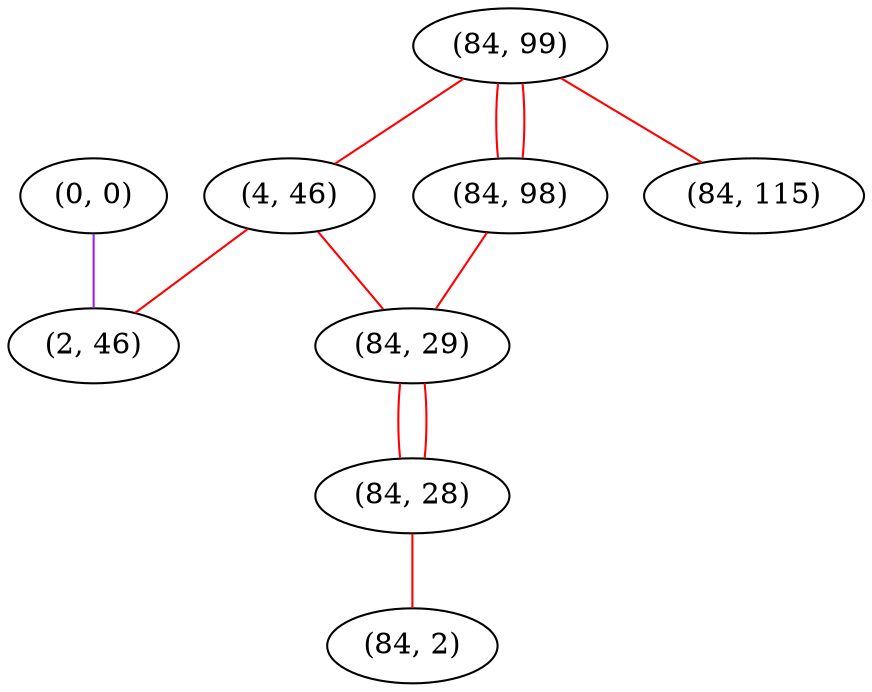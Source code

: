 graph "" {
"(0, 0)";
"(84, 99)";
"(84, 98)";
"(4, 46)";
"(84, 29)";
"(84, 28)";
"(84, 115)";
"(84, 2)";
"(2, 46)";
"(0, 0)" -- "(2, 46)"  [color=purple, key=0, weight=4];
"(84, 99)" -- "(84, 98)"  [color=red, key=0, weight=1];
"(84, 99)" -- "(84, 98)"  [color=red, key=1, weight=1];
"(84, 99)" -- "(4, 46)"  [color=red, key=0, weight=1];
"(84, 99)" -- "(84, 115)"  [color=red, key=0, weight=1];
"(84, 98)" -- "(84, 29)"  [color=red, key=0, weight=1];
"(4, 46)" -- "(84, 29)"  [color=red, key=0, weight=1];
"(4, 46)" -- "(2, 46)"  [color=red, key=0, weight=1];
"(84, 29)" -- "(84, 28)"  [color=red, key=0, weight=1];
"(84, 29)" -- "(84, 28)"  [color=red, key=1, weight=1];
"(84, 28)" -- "(84, 2)"  [color=red, key=0, weight=1];
}
